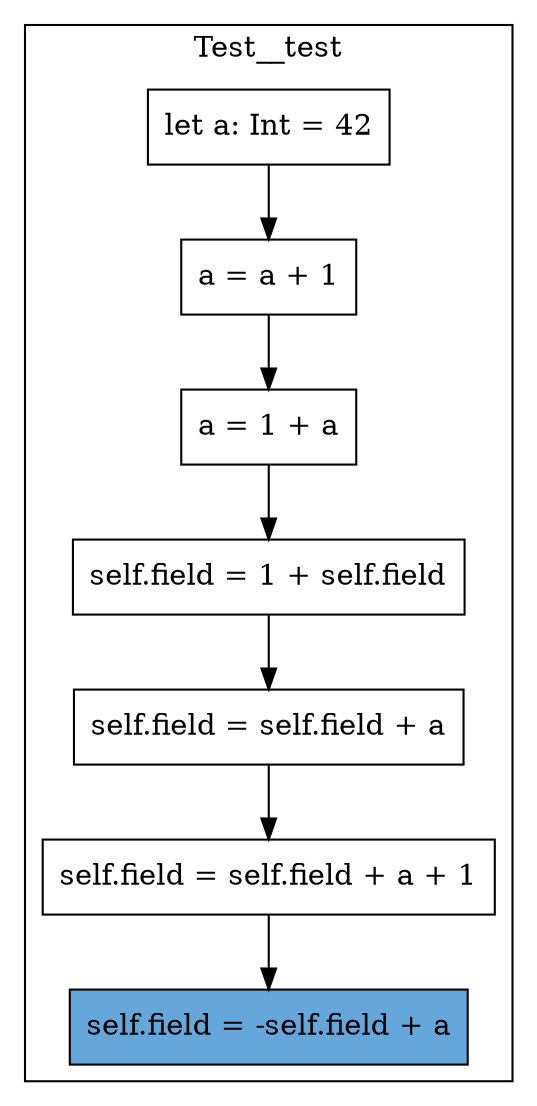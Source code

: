 digraph "prefer-augmented-assign" {
    node [shape=box];
    subgraph "cluster_Test__test" {
        label="Test__test";
        "Test__test_68" [label="let a: Int = 42"];
        "Test__test_69" [label="a = a + 1"];
        "Test__test_70" [label="a = 1 + a"];
        "Test__test_71" [label="self.field = 1 + self.field"];
        "Test__test_72" [label="self.field = self.field + a"];
        "Test__test_73" [label="self.field = self.field + a + 1"];
        "Test__test_74" [label="self.field = -self.field + a",style=filled,fillcolor="#66A7DB"];
        "Test__test_68" -> "Test__test_69";
        "Test__test_69" -> "Test__test_70";
        "Test__test_70" -> "Test__test_71";
        "Test__test_71" -> "Test__test_72";
        "Test__test_72" -> "Test__test_73";
        "Test__test_73" -> "Test__test_74";
    }
}
